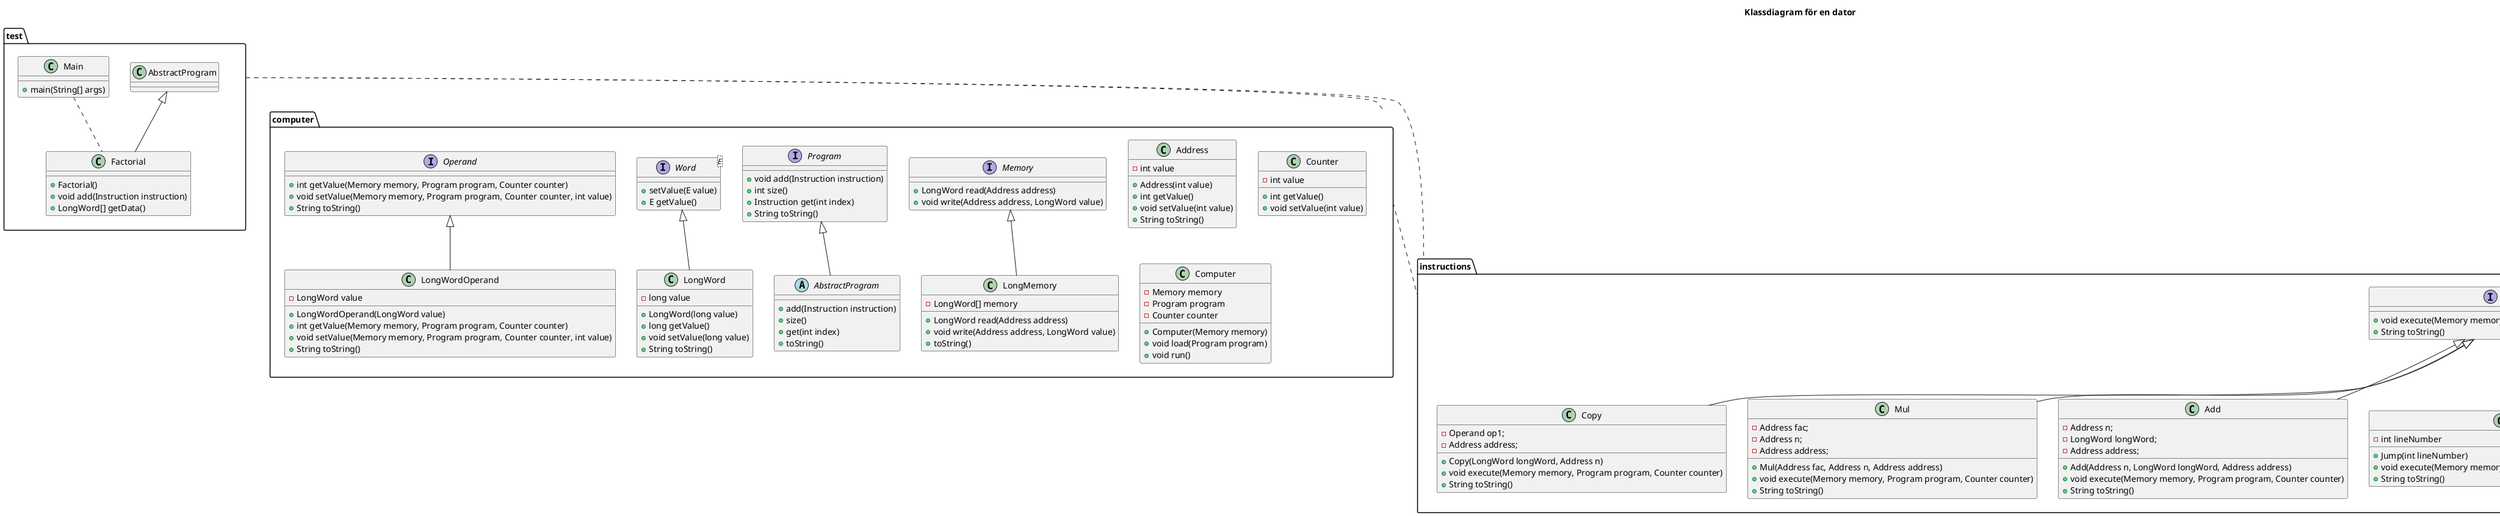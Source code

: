 @startuml classdiagram
title Klassdiagram för en dator

package computer {

    Interface Memory {
        +LongWord read(Address address)
        +void write(Address address, LongWord value)
    }

    Interface Program {
        +void add(Instruction instruction)
        +int size()
        +Instruction get(int index)
        +String toString()
    }

    Class LongMemory extends Memory {
        -LongWord[] memory
        +LongWord read(Address address)
        +void write(Address address, LongWord value)
        +toString()
    }

    Class LongWord extends Word {
        -long value
        +LongWord(long value)
        +long getValue()
        +void setValue(long value)
        +String toString()
    }

    interface Word<E> {
        +setValue(E value)
        +E getValue()
    }

    Class Address {
        -int value
        +Address(int value)
        +int getValue()
        +void setValue(int value)
        +String toString()
    }

    Class Counter {
        -int value
        +int getValue()
        +void setValue(int value)
    }

    class Computer {
        -Memory memory
        -Program program
        -Counter counter
        +Computer(Memory memory)
        +void load(Program program)
        +void run()
    }

    abstract class AbstractProgram extends Program{
        +add(Instruction instruction)
        +size()
        +get(int index)
        +toString()
    }
    
    interface Operand {
        +int getValue(Memory memory, Program program, Counter counter)
        +void setValue(Memory memory, Program program, Counter counter, int value)
        +String toString()
    }

    class LongWordOperand extends Operand {
        -LongWord value
        +LongWordOperand(LongWord value)
        +int getValue(Memory memory, Program program, Counter counter)
        +void setValue(Memory memory, Program program, Counter counter, int value)
        +String toString()
    }
}

package instructions {
    interface Instruction {
        +void execute(Memory memory, Program program, Counter counter)
        +String toString()
    }

    Class Copy extends Instruction {
        - Operand op1;
        - Address address;
        +Copy(LongWord longWord, Address n)
        +void execute(Memory memory, Program program, Counter counter)
        +String toString()
    }

    Class Mul extends Instruction{
        - Address fac;
    - Address n;
    - Address address;
        +Mul(Address fac, Address n, Address address)
        +void execute(Memory memory, Program program, Counter counter)
        +String toString()
    }

    Class Add extends Instruction{
        - Address n;
        - LongWord longWord;
         - Address address;
        +Add(Address n, LongWord longWord, Address address)
        +void execute(Memory memory, Program program, Counter counter)
        +String toString()
    }

    Class Jump extends Instruction{
        -int lineNumber
        +Jump(int lineNumber)
        +void execute(Memory memory, Program program, Counter counter)
        +String toString()
    }

    Class JumpEq extends Instruction{
        - int lineNumber;
        - Address n;
        - LongWord longWord;
        +JumpEq(int lineNumber, Address n, LongWord longWord)
        +void execute(Memory memory, Program program, Counter counter)
        +String toString()
    }

    Class Print extends Instruction{
        -Address address
        +Print(Address address)
        +void execute(Memory memory, Program program, Counter counter)
        +String toString()
    }

    Class Halt extends Instruction{
        +void execute(Memory memory, Program program, Counter counter)
        +String toString()
    }
}

package test {
    class Factorial extends AbstractProgram {
        +Factorial()
        +void add(Instruction instruction)
        +LongWord[] getData()
    }

    class Main {
        +main(String[] args)
    }
}


test .. computer
test .. instructions
computer .. instructions
Main .. Factorial
@enduml